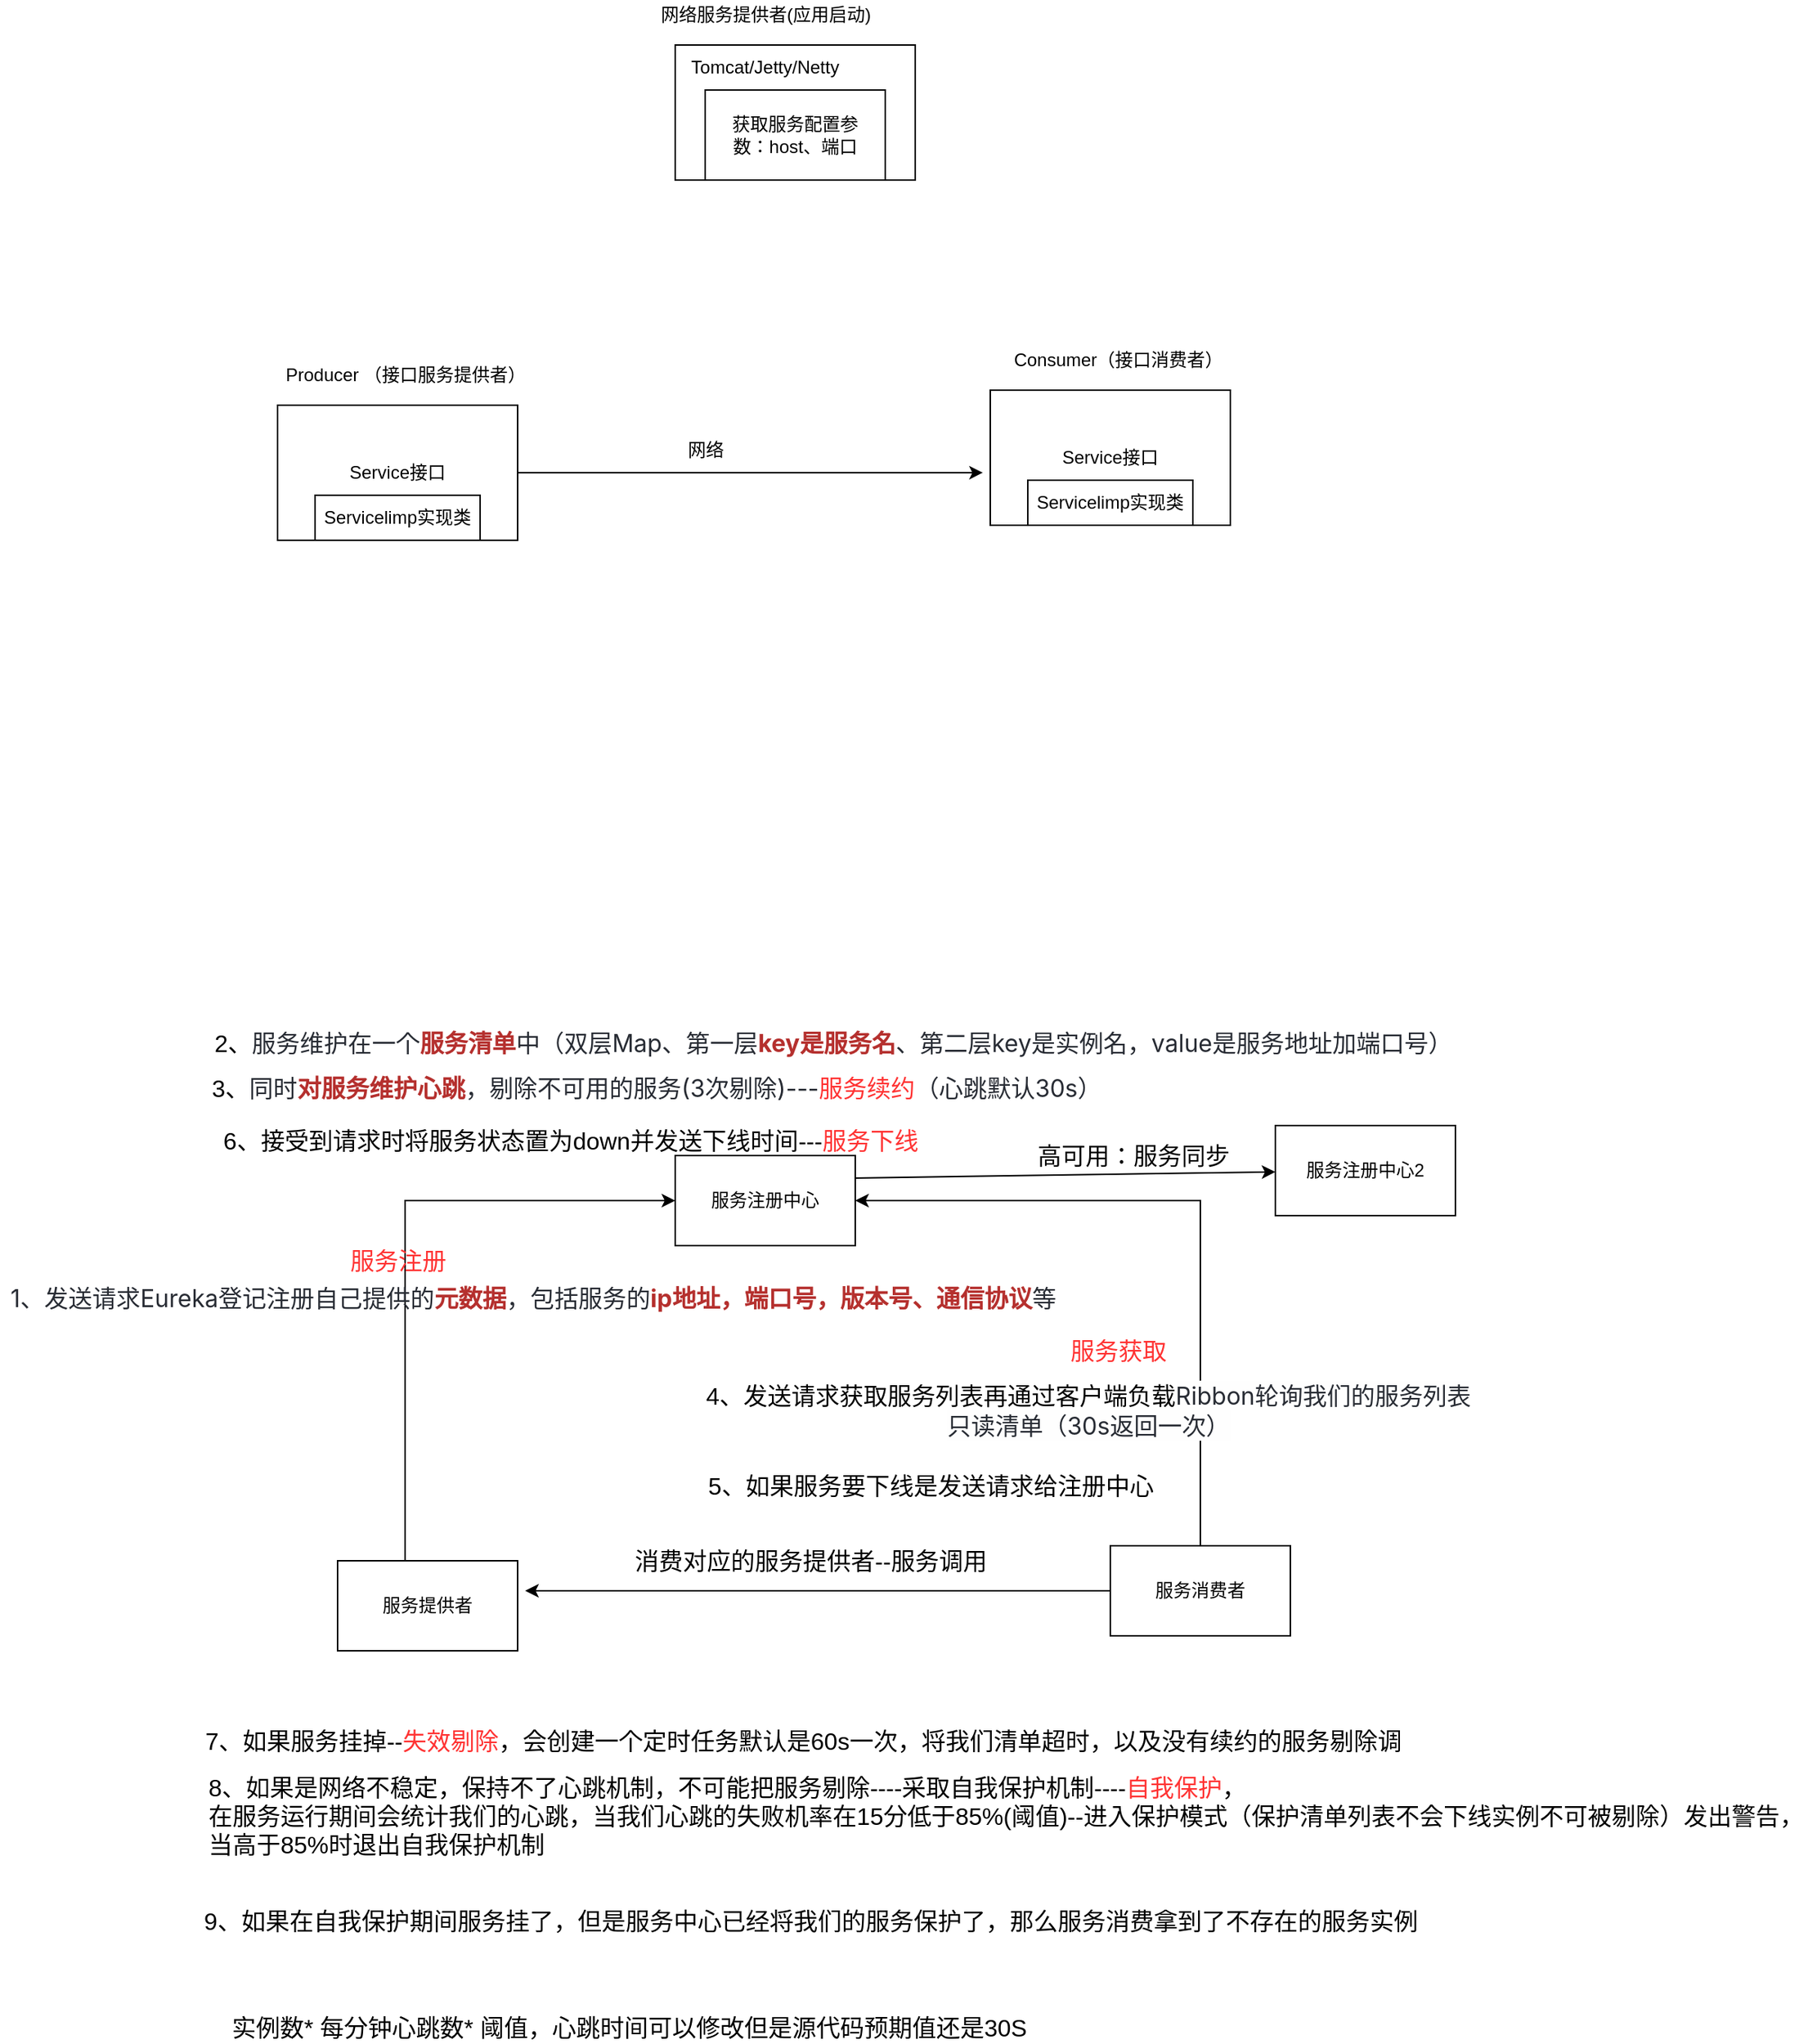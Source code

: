 <mxfile version="20.0.1" type="github">
  <diagram id="zPbcd4ILjrnKKXGJ8WDN" name="第 1 页">
    <mxGraphModel dx="2275" dy="1293" grid="0" gridSize="10" guides="1" tooltips="1" connect="1" arrows="1" fold="1" page="0" pageScale="1" pageWidth="827" pageHeight="1169" math="0" shadow="0">
      <root>
        <mxCell id="0" />
        <mxCell id="1" parent="0" />
        <mxCell id="5wIY9Y5YmBzmfZaAbEdl-7" style="edgeStyle=orthogonalEdgeStyle;rounded=0;orthogonalLoop=1;jettySize=auto;html=1;entryX=-0.031;entryY=0.611;entryDx=0;entryDy=0;entryPerimeter=0;" edge="1" parent="1" source="5wIY9Y5YmBzmfZaAbEdl-1" target="5wIY9Y5YmBzmfZaAbEdl-4">
          <mxGeometry relative="1" as="geometry" />
        </mxCell>
        <mxCell id="5wIY9Y5YmBzmfZaAbEdl-1" value="Service接口" style="rounded=0;whiteSpace=wrap;html=1;" vertex="1" parent="1">
          <mxGeometry x="75" y="210" width="160" height="90" as="geometry" />
        </mxCell>
        <mxCell id="5wIY9Y5YmBzmfZaAbEdl-2" value="Producer （接口服务提供者）" style="text;html=1;align=center;verticalAlign=middle;resizable=0;points=[];autosize=1;strokeColor=none;fillColor=none;" vertex="1" parent="1">
          <mxGeometry x="70" y="180" width="180" height="20" as="geometry" />
        </mxCell>
        <mxCell id="5wIY9Y5YmBzmfZaAbEdl-3" value="Servicelimp实现类" style="rounded=0;whiteSpace=wrap;html=1;" vertex="1" parent="1">
          <mxGeometry x="100" y="270" width="110" height="30" as="geometry" />
        </mxCell>
        <mxCell id="5wIY9Y5YmBzmfZaAbEdl-4" value="Service接口" style="rounded=0;whiteSpace=wrap;html=1;" vertex="1" parent="1">
          <mxGeometry x="550" y="200" width="160" height="90" as="geometry" />
        </mxCell>
        <mxCell id="5wIY9Y5YmBzmfZaAbEdl-5" value="Consumer（接口消费者）" style="text;html=1;align=center;verticalAlign=middle;resizable=0;points=[];autosize=1;strokeColor=none;fillColor=none;" vertex="1" parent="1">
          <mxGeometry x="560" y="170" width="150" height="20" as="geometry" />
        </mxCell>
        <mxCell id="5wIY9Y5YmBzmfZaAbEdl-6" value="Servicelimp实现类" style="rounded=0;whiteSpace=wrap;html=1;" vertex="1" parent="1">
          <mxGeometry x="575" y="260" width="110" height="30" as="geometry" />
        </mxCell>
        <mxCell id="5wIY9Y5YmBzmfZaAbEdl-8" value="网络" style="text;html=1;align=center;verticalAlign=middle;resizable=0;points=[];autosize=1;strokeColor=none;fillColor=none;" vertex="1" parent="1">
          <mxGeometry x="340" y="230" width="40" height="20" as="geometry" />
        </mxCell>
        <mxCell id="5wIY9Y5YmBzmfZaAbEdl-9" value="" style="rounded=0;whiteSpace=wrap;html=1;" vertex="1" parent="1">
          <mxGeometry x="340" y="-30" width="160" height="90" as="geometry" />
        </mxCell>
        <mxCell id="5wIY9Y5YmBzmfZaAbEdl-10" value="网络服务提供者(应用启动)" style="text;html=1;align=center;verticalAlign=middle;resizable=0;points=[];autosize=1;strokeColor=none;fillColor=none;" vertex="1" parent="1">
          <mxGeometry x="320" y="-60" width="160" height="20" as="geometry" />
        </mxCell>
        <mxCell id="5wIY9Y5YmBzmfZaAbEdl-11" value="" style="rounded=0;whiteSpace=wrap;html=1;" vertex="1" parent="1">
          <mxGeometry x="360" width="120" height="60" as="geometry" />
        </mxCell>
        <mxCell id="5wIY9Y5YmBzmfZaAbEdl-12" value="Tomcat/Jetty/Netty" style="text;html=1;strokeColor=none;fillColor=none;align=center;verticalAlign=middle;whiteSpace=wrap;rounded=0;" vertex="1" parent="1">
          <mxGeometry x="370" y="-30" width="60" height="30" as="geometry" />
        </mxCell>
        <mxCell id="5wIY9Y5YmBzmfZaAbEdl-13" value="获取服务配置参数：host、端口" style="text;html=1;strokeColor=none;fillColor=none;align=center;verticalAlign=middle;whiteSpace=wrap;rounded=0;" vertex="1" parent="1">
          <mxGeometry x="375" y="15" width="90" height="30" as="geometry" />
        </mxCell>
        <mxCell id="5wIY9Y5YmBzmfZaAbEdl-14" value="服务注册中心" style="rounded=0;whiteSpace=wrap;html=1;" vertex="1" parent="1">
          <mxGeometry x="340" y="710" width="120" height="60" as="geometry" />
        </mxCell>
        <mxCell id="5wIY9Y5YmBzmfZaAbEdl-20" style="edgeStyle=orthogonalEdgeStyle;rounded=0;orthogonalLoop=1;jettySize=auto;html=1;entryX=0;entryY=0.5;entryDx=0;entryDy=0;fontSize=16;" edge="1" parent="1" source="5wIY9Y5YmBzmfZaAbEdl-16" target="5wIY9Y5YmBzmfZaAbEdl-14">
          <mxGeometry relative="1" as="geometry">
            <Array as="points">
              <mxPoint x="160" y="740" />
            </Array>
          </mxGeometry>
        </mxCell>
        <mxCell id="5wIY9Y5YmBzmfZaAbEdl-16" value="服务提供者" style="rounded=0;whiteSpace=wrap;html=1;" vertex="1" parent="1">
          <mxGeometry x="115" y="980" width="120" height="60" as="geometry" />
        </mxCell>
        <mxCell id="5wIY9Y5YmBzmfZaAbEdl-18" style="edgeStyle=orthogonalEdgeStyle;rounded=0;orthogonalLoop=1;jettySize=auto;html=1;entryX=1;entryY=0.5;entryDx=0;entryDy=0;" edge="1" parent="1" source="5wIY9Y5YmBzmfZaAbEdl-17" target="5wIY9Y5YmBzmfZaAbEdl-14">
          <mxGeometry relative="1" as="geometry">
            <Array as="points">
              <mxPoint x="690" y="740" />
            </Array>
          </mxGeometry>
        </mxCell>
        <mxCell id="5wIY9Y5YmBzmfZaAbEdl-23" style="edgeStyle=orthogonalEdgeStyle;rounded=0;orthogonalLoop=1;jettySize=auto;html=1;fontSize=16;" edge="1" parent="1" source="5wIY9Y5YmBzmfZaAbEdl-17">
          <mxGeometry relative="1" as="geometry">
            <mxPoint x="240" y="1000" as="targetPoint" />
          </mxGeometry>
        </mxCell>
        <mxCell id="5wIY9Y5YmBzmfZaAbEdl-17" value="服务消费者" style="rounded=0;whiteSpace=wrap;html=1;" vertex="1" parent="1">
          <mxGeometry x="630" y="970" width="120" height="60" as="geometry" />
        </mxCell>
        <mxCell id="5wIY9Y5YmBzmfZaAbEdl-19" value="&lt;font style=&quot;font-size: 16px;&quot;&gt;4、发送请求获取服务列表再通过客户端负载&lt;span style=&quot;caret-color: rgb(40, 44, 52); color: rgb(40, 44, 52); font-family: -apple-system, BlinkMacSystemFont, &amp;quot;Helvetica Neue&amp;quot;, Helvetica, &amp;quot;PingFang SC&amp;quot;, &amp;quot;Microsoft YaHei&amp;quot;, sans-serif; orphans: 4; text-align: justify; word-spacing: 0.8px; text-size-adjust: auto; background-color: rgb(254, 254, 254);&quot;&gt;Ribbon轮询我们的服务列表&lt;br&gt;只读清单（30s返回一次）&lt;br&gt;&lt;/span&gt;&lt;/font&gt;" style="text;html=1;align=center;verticalAlign=middle;resizable=0;points=[];autosize=1;strokeColor=none;fillColor=none;" vertex="1" parent="1">
          <mxGeometry x="355" y="860" width="520" height="40" as="geometry" />
        </mxCell>
        <mxCell id="5wIY9Y5YmBzmfZaAbEdl-21" value="&lt;span style=&quot;box-sizing: border-box; caret-color: rgb(40, 44, 52); color: rgb(40, 44, 52); font-family: -apple-system, BlinkMacSystemFont, &amp;quot;Helvetica Neue&amp;quot;, Helvetica, &amp;quot;PingFang SC&amp;quot;, &amp;quot;Microsoft YaHei&amp;quot;, sans-serif; orphans: 4; text-align: justify; word-spacing: 0.8px; text-size-adjust: auto;&quot; class=&quot;md-plain md-expand&quot;&gt;1、发送请求Eureka登记注册自己提供的&lt;/span&gt;&lt;span style=&quot;box-sizing: border-box; caret-color: rgb(40, 44, 52); color: rgb(40, 44, 52); font-family: -apple-system, BlinkMacSystemFont, &amp;quot;Helvetica Neue&amp;quot;, Helvetica, &amp;quot;PingFang SC&amp;quot;, &amp;quot;Microsoft YaHei&amp;quot;, sans-serif; orphans: 4; text-align: justify; word-spacing: 0.8px; text-size-adjust: auto;&quot; class=&quot;md-pair-s&quot;&gt;&lt;strong style=&quot;box-sizing: border-box; background-color: inherit; color: rgb(181, 48, 46);&quot;&gt;元数据&lt;/strong&gt;&lt;/span&gt;&lt;span style=&quot;box-sizing: border-box; caret-color: rgb(40, 44, 52); color: rgb(40, 44, 52); font-family: -apple-system, BlinkMacSystemFont, &amp;quot;Helvetica Neue&amp;quot;, Helvetica, &amp;quot;PingFang SC&amp;quot;, &amp;quot;Microsoft YaHei&amp;quot;, sans-serif; orphans: 4; text-align: justify; word-spacing: 0.8px; text-size-adjust: auto;&quot; class=&quot;md-plain&quot;&gt;，包括服务的&lt;/span&gt;&lt;span style=&quot;box-sizing: border-box; caret-color: rgb(40, 44, 52); color: rgb(40, 44, 52); font-family: -apple-system, BlinkMacSystemFont, &amp;quot;Helvetica Neue&amp;quot;, Helvetica, &amp;quot;PingFang SC&amp;quot;, &amp;quot;Microsoft YaHei&amp;quot;, sans-serif; orphans: 4; text-align: justify; word-spacing: 0.8px; text-size-adjust: auto;&quot; class=&quot;md-pair-s&quot;&gt;&lt;strong style=&quot;box-sizing: border-box; background-color: inherit; color: rgb(181, 48, 46);&quot;&gt;ip地址，端口号，版本号、通信协议&lt;/strong&gt;&lt;/span&gt;&lt;span style=&quot;box-sizing: border-box; caret-color: rgb(40, 44, 52); color: rgb(40, 44, 52); font-family: -apple-system, BlinkMacSystemFont, &amp;quot;Helvetica Neue&amp;quot;, Helvetica, &amp;quot;PingFang SC&amp;quot;, &amp;quot;Microsoft YaHei&amp;quot;, sans-serif; orphans: 4; text-align: justify; word-spacing: 0.8px; text-size-adjust: auto;&quot; class=&quot;md-plain md-expand&quot;&gt;等&lt;/span&gt;" style="text;html=1;align=center;verticalAlign=middle;resizable=0;points=[];autosize=1;strokeColor=none;fillColor=none;fontSize=16;" vertex="1" parent="1">
          <mxGeometry x="-110" y="790" width="710" height="30" as="geometry" />
        </mxCell>
        <mxCell id="5wIY9Y5YmBzmfZaAbEdl-24" value="消费对应的服务提供者--服务调用" style="text;html=1;align=center;verticalAlign=middle;resizable=0;points=[];autosize=1;strokeColor=none;fillColor=none;fontSize=16;" vertex="1" parent="1">
          <mxGeometry x="305" y="970" width="250" height="20" as="geometry" />
        </mxCell>
        <mxCell id="5wIY9Y5YmBzmfZaAbEdl-25" value="2、&lt;span style=&quot;box-sizing: border-box; caret-color: rgb(40, 44, 52); color: rgb(40, 44, 52); font-family: -apple-system, BlinkMacSystemFont, &amp;quot;Helvetica Neue&amp;quot;, Helvetica, &amp;quot;PingFang SC&amp;quot;, &amp;quot;Microsoft YaHei&amp;quot;, sans-serif; orphans: 4; text-align: justify; word-spacing: 0.8px; text-size-adjust: auto;&quot; class=&quot;md-plain md-expand&quot;&gt;服务维护在一个&lt;/span&gt;&lt;span style=&quot;box-sizing: border-box; caret-color: rgb(40, 44, 52); color: rgb(40, 44, 52); font-family: -apple-system, BlinkMacSystemFont, &amp;quot;Helvetica Neue&amp;quot;, Helvetica, &amp;quot;PingFang SC&amp;quot;, &amp;quot;Microsoft YaHei&amp;quot;, sans-serif; orphans: 4; text-align: justify; word-spacing: 0.8px; text-size-adjust: auto;&quot; class=&quot;md-pair-s&quot;&gt;&lt;strong style=&quot;box-sizing: border-box; background-color: inherit; color: rgb(181, 48, 46);&quot;&gt;服务清单&lt;/strong&gt;&lt;/span&gt;&lt;span style=&quot;box-sizing: border-box; caret-color: rgb(40, 44, 52); color: rgb(40, 44, 52); font-family: -apple-system, BlinkMacSystemFont, &amp;quot;Helvetica Neue&amp;quot;, Helvetica, &amp;quot;PingFang SC&amp;quot;, &amp;quot;Microsoft YaHei&amp;quot;, sans-serif; orphans: 4; text-align: justify; word-spacing: 0.8px; text-size-adjust: auto;&quot; class=&quot;md-plain&quot;&gt;中（双层Map、第一层&lt;/span&gt;&lt;span style=&quot;box-sizing: border-box; caret-color: rgb(40, 44, 52); color: rgb(40, 44, 52); font-family: -apple-system, BlinkMacSystemFont, &amp;quot;Helvetica Neue&amp;quot;, Helvetica, &amp;quot;PingFang SC&amp;quot;, &amp;quot;Microsoft YaHei&amp;quot;, sans-serif; orphans: 4; text-align: justify; word-spacing: 0.8px; text-size-adjust: auto;&quot; class=&quot;md-pair-s&quot;&gt;&lt;strong style=&quot;box-sizing: border-box; background-color: inherit; color: rgb(181, 48, 46);&quot;&gt;key是服务名&lt;/strong&gt;&lt;/span&gt;&lt;span style=&quot;box-sizing: border-box; caret-color: rgb(40, 44, 52); color: rgb(40, 44, 52); font-family: -apple-system, BlinkMacSystemFont, &amp;quot;Helvetica Neue&amp;quot;, Helvetica, &amp;quot;PingFang SC&amp;quot;, &amp;quot;Microsoft YaHei&amp;quot;, sans-serif; orphans: 4; text-align: justify; word-spacing: 0.8px; text-size-adjust: auto;&quot; class=&quot;md-plain md-expand&quot;&gt;、第二层key是实例名，value是服务地址加端口号）&lt;/span&gt;" style="text;html=1;align=center;verticalAlign=middle;resizable=0;points=[];autosize=1;strokeColor=none;fillColor=none;fontSize=16;" vertex="1" parent="1">
          <mxGeometry x="30" y="620" width="830" height="30" as="geometry" />
        </mxCell>
        <mxCell id="5wIY9Y5YmBzmfZaAbEdl-26" value="&amp;nbsp;3、&lt;span style=&quot;box-sizing: border-box; caret-color: rgb(40, 44, 52); color: rgb(40, 44, 52); font-family: -apple-system, BlinkMacSystemFont, &amp;quot;Helvetica Neue&amp;quot;, Helvetica, &amp;quot;PingFang SC&amp;quot;, &amp;quot;Microsoft YaHei&amp;quot;, sans-serif; orphans: 4; text-align: justify; word-spacing: 0.8px; text-size-adjust: auto;&quot; class=&quot;md-plain md-expand&quot;&gt;同时&lt;/span&gt;&lt;span style=&quot;box-sizing: border-box; caret-color: rgb(40, 44, 52); color: rgb(40, 44, 52); font-family: -apple-system, BlinkMacSystemFont, &amp;quot;Helvetica Neue&amp;quot;, Helvetica, &amp;quot;PingFang SC&amp;quot;, &amp;quot;Microsoft YaHei&amp;quot;, sans-serif; orphans: 4; text-align: justify; word-spacing: 0.8px; text-size-adjust: auto;&quot; class=&quot;md-pair-s&quot;&gt;&lt;strong style=&quot;box-sizing: border-box; background-color: inherit; color: rgb(181, 48, 46);&quot;&gt;对服务维护心跳&lt;/strong&gt;&lt;/span&gt;&lt;span style=&quot;box-sizing: border-box; caret-color: rgb(40, 44, 52); color: rgb(40, 44, 52); font-family: -apple-system, BlinkMacSystemFont, &amp;quot;Helvetica Neue&amp;quot;, Helvetica, &amp;quot;PingFang SC&amp;quot;, &amp;quot;Microsoft YaHei&amp;quot;, sans-serif; orphans: 4; text-align: justify; word-spacing: 0.8px; text-size-adjust: auto;&quot; class=&quot;md-plain md-expand&quot;&gt;，剔除不可用的服务(3次剔除)---&lt;/span&gt;&lt;span style=&quot;box-sizing: border-box; caret-color: rgb(40, 44, 52); font-family: -apple-system, BlinkMacSystemFont, &amp;quot;Helvetica Neue&amp;quot;, Helvetica, &amp;quot;PingFang SC&amp;quot;, &amp;quot;Microsoft YaHei&amp;quot;, sans-serif; orphans: 4; text-align: justify; word-spacing: 0.8px; text-size-adjust: auto;&quot; class=&quot;md-plain md-expand&quot;&gt;&lt;font color=&quot;#ff3333&quot;&gt;服务续约&lt;/font&gt;&lt;/span&gt;&lt;span style=&quot;box-sizing: border-box; caret-color: rgb(40, 44, 52); color: rgb(40, 44, 52); font-family: -apple-system, BlinkMacSystemFont, &amp;quot;Helvetica Neue&amp;quot;, Helvetica, &amp;quot;PingFang SC&amp;quot;, &amp;quot;Microsoft YaHei&amp;quot;, sans-serif; orphans: 4; text-align: justify; word-spacing: 0.8px; text-size-adjust: auto;&quot; class=&quot;md-plain md-expand&quot;&gt;（心跳默认30s）&lt;br&gt;&lt;br&gt;&lt;/span&gt;" style="text;html=1;align=center;verticalAlign=middle;resizable=0;points=[];autosize=1;strokeColor=none;fillColor=none;fontSize=16;" vertex="1" parent="1">
          <mxGeometry x="20" y="655" width="610" height="40" as="geometry" />
        </mxCell>
        <mxCell id="5wIY9Y5YmBzmfZaAbEdl-27" value="&lt;font color=&quot;#ff3333&quot;&gt;服务获取&lt;/font&gt;" style="text;html=1;align=center;verticalAlign=middle;resizable=0;points=[];autosize=1;strokeColor=none;fillColor=none;fontSize=16;" vertex="1" parent="1">
          <mxGeometry x="595" y="830" width="80" height="20" as="geometry" />
        </mxCell>
        <mxCell id="5wIY9Y5YmBzmfZaAbEdl-28" value="5、如果服务要下线是发送请求给注册中心" style="text;html=1;align=center;verticalAlign=middle;resizable=0;points=[];autosize=1;strokeColor=none;fillColor=none;fontSize=16;" vertex="1" parent="1">
          <mxGeometry x="355" y="920" width="310" height="20" as="geometry" />
        </mxCell>
        <mxCell id="5wIY9Y5YmBzmfZaAbEdl-30" value="6、接受到请求时将服务状态置为down并发送下线时间---&lt;font color=&quot;#ff3333&quot;&gt;服务下线&lt;/font&gt;" style="text;html=1;align=center;verticalAlign=middle;resizable=0;points=[];autosize=1;strokeColor=none;fillColor=none;fontSize=16;" vertex="1" parent="1">
          <mxGeometry x="30" y="690" width="480" height="20" as="geometry" />
        </mxCell>
        <mxCell id="5wIY9Y5YmBzmfZaAbEdl-31" value="7、如果服务挂掉--&lt;font color=&quot;#ff3333&quot;&gt;失效剔除&lt;/font&gt;，会创建一个定时任务默认是60s一次，将我们清单超时，以及没有续约的服务剔除调" style="text;html=1;align=center;verticalAlign=middle;resizable=0;points=[];autosize=1;strokeColor=none;fillColor=none;fontSize=16;" vertex="1" parent="1">
          <mxGeometry x="20" y="1090" width="810" height="20" as="geometry" />
        </mxCell>
        <mxCell id="5wIY9Y5YmBzmfZaAbEdl-32" value="&lt;div style=&quot;text-align: left;&quot;&gt;&lt;span style=&quot;background-color: initial;&quot;&gt;8、如果是网络不稳定，保持不了心跳机制，不可能把服务剔除----采取自我保护机制----&lt;font color=&quot;#ff3333&quot;&gt;自我保护&lt;/font&gt;，&lt;/span&gt;&lt;/div&gt;在服务运行期间会统计我们的心跳，当我们心跳的失败机率在15分低于85%(阈值)--进入保护模式（保护清单列表不会下线实例不可被剔除）发出警告，&lt;br&gt;&lt;div style=&quot;text-align: left;&quot;&gt;&lt;span style=&quot;background-color: initial;&quot;&gt;当高于85%时退出自我保护机制&lt;/span&gt;&lt;/div&gt;" style="text;html=1;align=center;verticalAlign=middle;resizable=0;points=[];autosize=1;strokeColor=none;fillColor=none;fontSize=16;" vertex="1" parent="1">
          <mxGeometry x="20" y="1120" width="1080" height="60" as="geometry" />
        </mxCell>
        <mxCell id="5wIY9Y5YmBzmfZaAbEdl-33" value="9、如果在自我保护期间服务挂了，但是服务中心已经将我们的服务保护了，那么服务消费拿到了不存在的服务实例" style="text;html=1;align=center;verticalAlign=middle;resizable=0;points=[];autosize=1;strokeColor=none;fillColor=none;fontSize=16;" vertex="1" parent="1">
          <mxGeometry x="20" y="1210" width="820" height="20" as="geometry" />
        </mxCell>
        <mxCell id="5wIY9Y5YmBzmfZaAbEdl-36" value="&lt;span style=&quot;&quot;&gt;实例数* 每分钟心跳数* 阈值，心跳时间可以修改但是源代码预期值还是30S&lt;/span&gt;" style="text;html=1;align=center;verticalAlign=middle;resizable=0;points=[];autosize=1;strokeColor=none;fillColor=none;fontSize=16;" vertex="1" parent="1">
          <mxGeometry x="34" y="1281" width="550" height="20" as="geometry" />
        </mxCell>
        <mxCell id="5wIY9Y5YmBzmfZaAbEdl-37" value="服务注册中心2" style="rounded=0;whiteSpace=wrap;html=1;" vertex="1" parent="1">
          <mxGeometry x="740" y="690" width="120" height="60" as="geometry" />
        </mxCell>
        <mxCell id="5wIY9Y5YmBzmfZaAbEdl-39" value="" style="endArrow=classic;html=1;rounded=0;fontSize=16;exitX=1;exitY=0.25;exitDx=0;exitDy=0;" edge="1" parent="1" source="5wIY9Y5YmBzmfZaAbEdl-14" target="5wIY9Y5YmBzmfZaAbEdl-37">
          <mxGeometry width="50" height="50" relative="1" as="geometry">
            <mxPoint x="590" y="750" as="sourcePoint" />
            <mxPoint x="640" y="700" as="targetPoint" />
          </mxGeometry>
        </mxCell>
        <mxCell id="5wIY9Y5YmBzmfZaAbEdl-40" value="高可用：服务同步" style="text;html=1;align=center;verticalAlign=middle;resizable=0;points=[];autosize=1;strokeColor=none;fillColor=none;fontSize=16;" vertex="1" parent="1">
          <mxGeometry x="575" y="700" width="140" height="20" as="geometry" />
        </mxCell>
        <mxCell id="5wIY9Y5YmBzmfZaAbEdl-41" value="&lt;font color=&quot;#ff3333&quot;&gt;服务注册&lt;/font&gt;" style="text;html=1;align=center;verticalAlign=middle;resizable=0;points=[];autosize=1;strokeColor=none;fillColor=none;fontSize=16;" vertex="1" parent="1">
          <mxGeometry x="115" y="770" width="80" height="20" as="geometry" />
        </mxCell>
      </root>
    </mxGraphModel>
  </diagram>
</mxfile>
